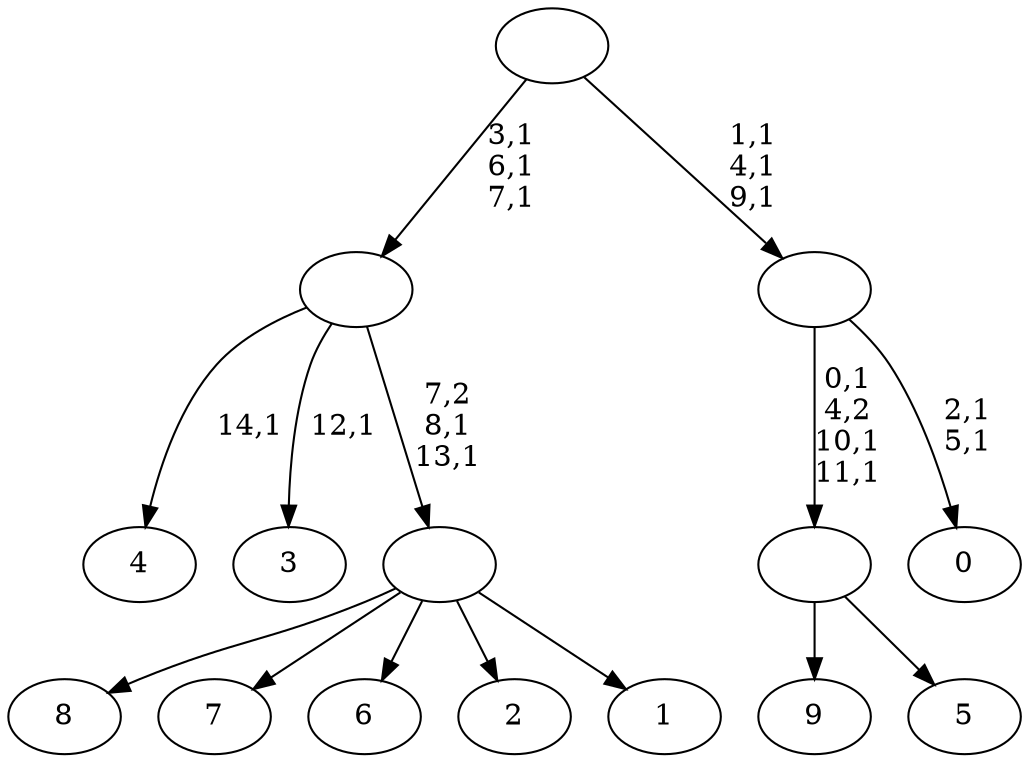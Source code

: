 digraph T {
	25 [label="9"]
	24 [label="8"]
	23 [label="7"]
	22 [label="6"]
	21 [label="5"]
	20 [label=""]
	17 [label="4"]
	15 [label="3"]
	13 [label="2"]
	12 [label="1"]
	11 [label=""]
	9 [label=""]
	6 [label="0"]
	3 [label=""]
	0 [label=""]
	20 -> 25 [label=""]
	20 -> 21 [label=""]
	11 -> 24 [label=""]
	11 -> 23 [label=""]
	11 -> 22 [label=""]
	11 -> 13 [label=""]
	11 -> 12 [label=""]
	9 -> 11 [label="7,2\n8,1\n13,1"]
	9 -> 15 [label="12,1"]
	9 -> 17 [label="14,1"]
	3 -> 6 [label="2,1\n5,1"]
	3 -> 20 [label="0,1\n4,2\n10,1\n11,1"]
	0 -> 3 [label="1,1\n4,1\n9,1"]
	0 -> 9 [label="3,1\n6,1\n7,1"]
}
